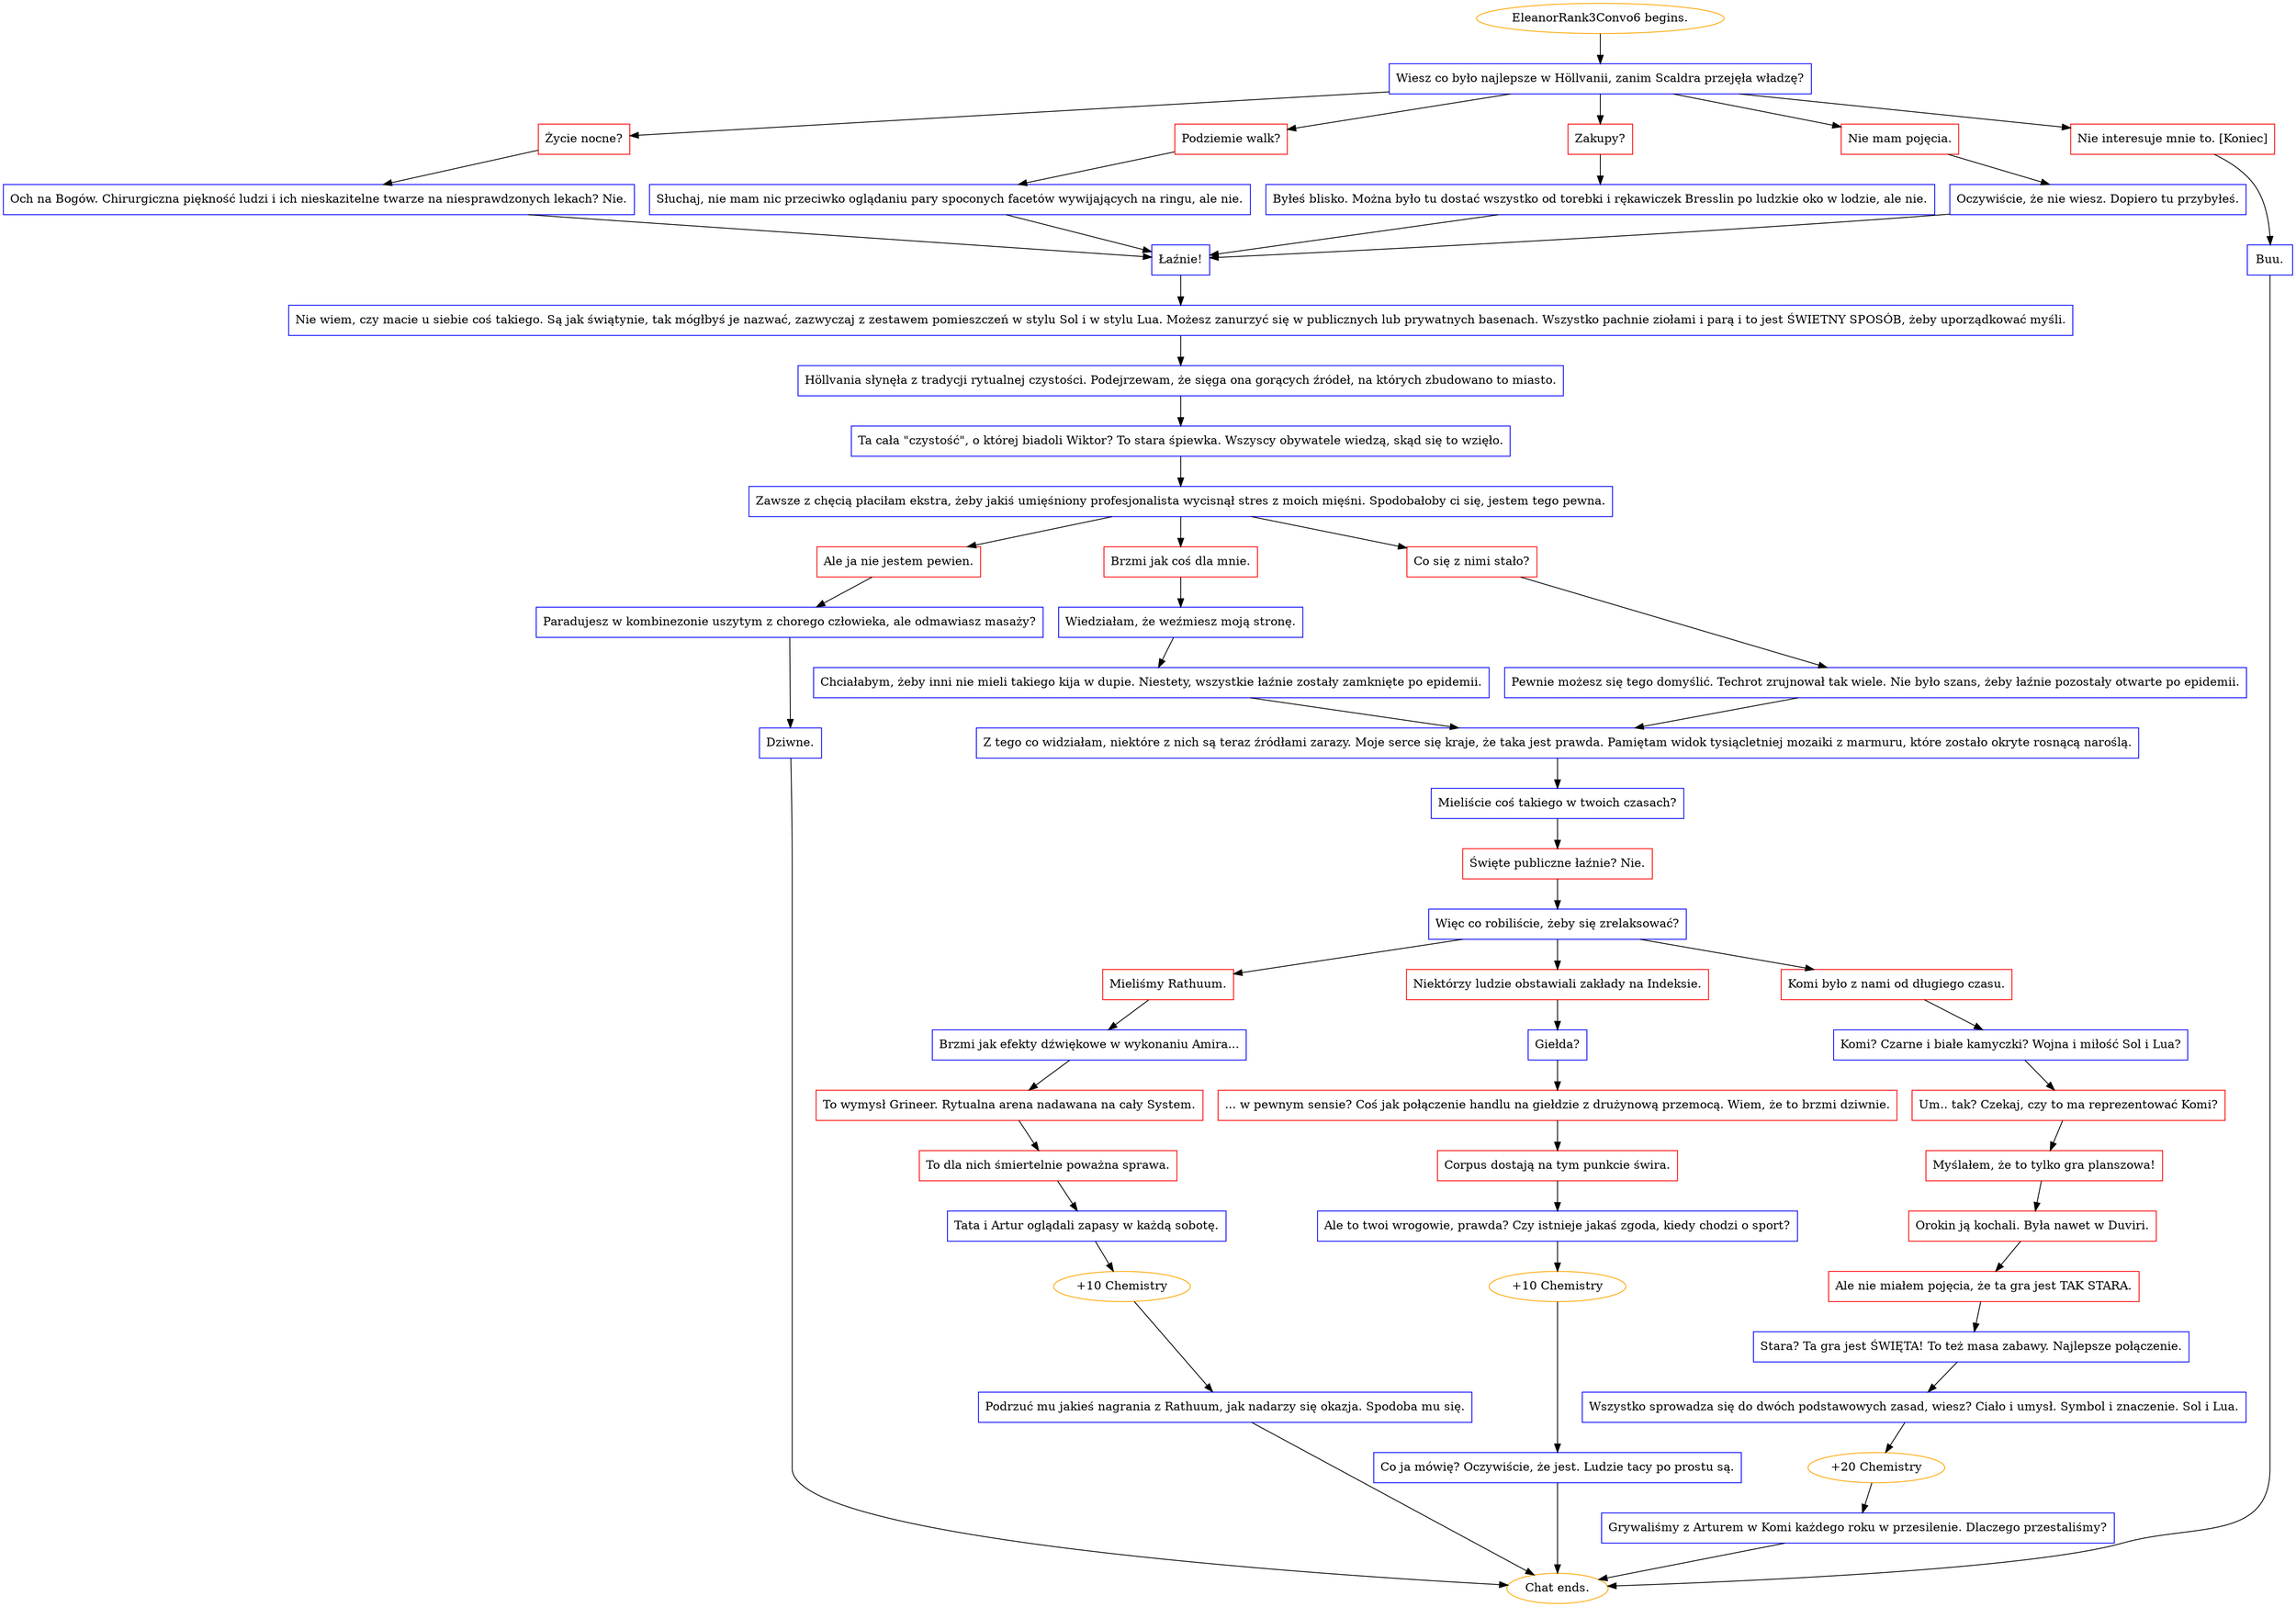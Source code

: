 digraph {
	"EleanorRank3Convo6 begins." [color=orange];
		"EleanorRank3Convo6 begins." -> j3192646137;
	j3192646137 [label="Wiesz co było najlepsze w Höllvanii, zanim Scaldra przejęła władzę?",shape=box,color=blue];
		j3192646137 -> j1428939187;
		j3192646137 -> j3400489954;
		j3192646137 -> j2467767876;
		j3192646137 -> j1071546571;
		j3192646137 -> j3680953464;
	j1428939187 [label="Życie nocne?",shape=box,color=red];
		j1428939187 -> j1386386289;
	j3400489954 [label="Podziemie walk?",shape=box,color=red];
		j3400489954 -> j2178621494;
	j2467767876 [label="Zakupy?",shape=box,color=red];
		j2467767876 -> j859798765;
	j1071546571 [label="Nie mam pojęcia.",shape=box,color=red];
		j1071546571 -> j1346392817;
	j3680953464 [label="Nie interesuje mnie to. [Koniec]",shape=box,color=red];
		j3680953464 -> j2576981403;
	j1386386289 [label="Och na Bogów. Chirurgiczna piękność ludzi i ich nieskazitelne twarze na niesprawdzonych lekach? Nie.",shape=box,color=blue];
		j1386386289 -> j765643144;
	j2178621494 [label="Słuchaj, nie mam nic przeciwko oglądaniu pary spoconych facetów wywijających na ringu, ale nie.",shape=box,color=blue];
		j2178621494 -> j765643144;
	j859798765 [label="Byłeś blisko. Można było tu dostać wszystko od torebki i rękawiczek Bresslin po ludzkie oko w lodzie, ale nie.",shape=box,color=blue];
		j859798765 -> j765643144;
	j1346392817 [label="Oczywiście, że nie wiesz. Dopiero tu przybyłeś.",shape=box,color=blue];
		j1346392817 -> j765643144;
	j2576981403 [label="Buu.",shape=box,color=blue];
		j2576981403 -> "Chat ends.";
	j765643144 [label="Łaźnie!",shape=box,color=blue];
		j765643144 -> j1711507301;
	"Chat ends." [color=orange];
	j1711507301 [label="Nie wiem, czy macie u siebie coś takiego. Są jak świątynie, tak mógłbyś je nazwać, zazwyczaj z zestawem pomieszczeń w stylu Sol i w stylu Lua. Możesz zanurzyć się w publicznych lub prywatnych basenach. Wszystko pachnie ziołami i parą i to jest ŚWIETNY SPOSÓB, żeby uporządkować myśli.",shape=box,color=blue];
		j1711507301 -> j3712525148;
	j3712525148 [label="Höllvania słynęła z tradycji rytualnej czystości. Podejrzewam, że sięga ona gorących źródeł, na których zbudowano to miasto.",shape=box,color=blue];
		j3712525148 -> j1735495319;
	j1735495319 [label="Ta cała \"czystość\", o której biadoli Wiktor? To stara śpiewka. Wszyscy obywatele wiedzą, skąd się to wzięło.",shape=box,color=blue];
		j1735495319 -> j954363283;
	j954363283 [label="Zawsze z chęcią płaciłam ekstra, żeby jakiś umięśniony profesjonalista wycisnął stres z moich mięśni. Spodobałoby ci się, jestem tego pewna.",shape=box,color=blue];
		j954363283 -> j619090555;
		j954363283 -> j4287807248;
		j954363283 -> j3912986528;
	j619090555 [label="Ale ja nie jestem pewien.",shape=box,color=red];
		j619090555 -> j807885630;
	j4287807248 [label="Brzmi jak coś dla mnie.",shape=box,color=red];
		j4287807248 -> j4262915910;
	j3912986528 [label="Co się z nimi stało?",shape=box,color=red];
		j3912986528 -> j1688562049;
	j807885630 [label="Paradujesz w kombinezonie uszytym z chorego człowieka, ale odmawiasz masaży?",shape=box,color=blue];
		j807885630 -> j391919280;
	j4262915910 [label="Wiedziałam, że weźmiesz moją stronę.",shape=box,color=blue];
		j4262915910 -> j3166395288;
	j1688562049 [label="Pewnie możesz się tego domyślić. Techrot zrujnował tak wiele. Nie było szans, żeby łaźnie pozostały otwarte po epidemii.",shape=box,color=blue];
		j1688562049 -> j1844547265;
	j391919280 [label="Dziwne.",shape=box,color=blue];
		j391919280 -> "Chat ends.";
	j3166395288 [label="Chciałabym, żeby inni nie mieli takiego kija w dupie. Niestety, wszystkie łaźnie zostały zamknięte po epidemii.",shape=box,color=blue];
		j3166395288 -> j1844547265;
	j1844547265 [label="Z tego co widziałam, niektóre z nich są teraz źródłami zarazy. Moje serce się kraje, że taka jest prawda. Pamiętam widok tysiącletniej mozaiki z marmuru, które zostało okryte rosnącą naroślą.",shape=box,color=blue];
		j1844547265 -> j1773715731;
	j1773715731 [label="Mieliście coś takiego w twoich czasach?",shape=box,color=blue];
		j1773715731 -> j217642133;
	j217642133 [label="Święte publiczne łaźnie? Nie.",shape=box,color=red];
		j217642133 -> j4007411;
	j4007411 [label="Więc co robiliście, żeby się zrelaksować?",shape=box,color=blue];
		j4007411 -> j594231901;
		j4007411 -> j129728146;
		j4007411 -> j1983216963;
	j594231901 [label="Mieliśmy Rathuum.",shape=box,color=red];
		j594231901 -> j3944798233;
	j129728146 [label="Niektórzy ludzie obstawiali zakłady na Indeksie.",shape=box,color=red];
		j129728146 -> j606538158;
	j1983216963 [label="Komi było z nami od długiego czasu.",shape=box,color=red];
		j1983216963 -> j4258144581;
	j3944798233 [label="Brzmi jak efekty dźwiękowe w wykonaniu Amira...",shape=box,color=blue];
		j3944798233 -> j2646216283;
	j606538158 [label="Giełda?",shape=box,color=blue];
		j606538158 -> j13259050;
	j4258144581 [label="Komi? Czarne i białe kamyczki? Wojna i miłość Sol i Lua?",shape=box,color=blue];
		j4258144581 -> j1712014227;
	j2646216283 [label="To wymysł Grineer. Rytualna arena nadawana na cały System.",shape=box,color=red];
		j2646216283 -> j995154855;
	j13259050 [label="... w pewnym sensie? Coś jak połączenie handlu na giełdzie z drużynową przemocą. Wiem, że to brzmi dziwnie.",shape=box,color=red];
		j13259050 -> j3089157066;
	j1712014227 [label="Um.. tak? Czekaj, czy to ma reprezentować Komi?",shape=box,color=red];
		j1712014227 -> j2330946655;
	j995154855 [label="To dla nich śmiertelnie poważna sprawa.",shape=box,color=red];
		j995154855 -> j1877314228;
	j3089157066 [label="Corpus dostają na tym punkcie świra.",shape=box,color=red];
		j3089157066 -> j3355623272;
	j2330946655 [label="Myślałem, że to tylko gra planszowa!",shape=box,color=red];
		j2330946655 -> j2665492653;
	j1877314228 [label="Tata i Artur oglądali zapasy w każdą sobotę.",shape=box,color=blue];
		j1877314228 -> j4138338994;
	j3355623272 [label="Ale to twoi wrogowie, prawda? Czy istnieje jakaś zgoda, kiedy chodzi o sport?",shape=box,color=blue];
		j3355623272 -> j1503124132;
	j2665492653 [label="Orokin ją kochali. Była nawet w Duviri.",shape=box,color=red];
		j2665492653 -> j164111985;
	j4138338994 [label="+10 Chemistry",color=orange];
		j4138338994 -> j1303694204;
	j1503124132 [label="+10 Chemistry",color=orange];
		j1503124132 -> j3549372284;
	j164111985 [label="Ale nie miałem pojęcia, że ta gra jest TAK STARA.",shape=box,color=red];
		j164111985 -> j608602103;
	j1303694204 [label="Podrzuć mu jakieś nagrania z Rathuum, jak nadarzy się okazja. Spodoba mu się.",shape=box,color=blue];
		j1303694204 -> "Chat ends.";
	j3549372284 [label="Co ja mówię? Oczywiście, że jest. Ludzie tacy po prostu są.",shape=box,color=blue];
		j3549372284 -> "Chat ends.";
	j608602103 [label="Stara? Ta gra jest ŚWIĘTA! To też masa zabawy. Najlepsze połączenie.",shape=box,color=blue];
		j608602103 -> j376332229;
	j376332229 [label="Wszystko sprowadza się do dwóch podstawowych zasad, wiesz? Ciało i umysł. Symbol i znaczenie. Sol i Lua.",shape=box,color=blue];
		j376332229 -> j3089132985;
	j3089132985 [label="+20 Chemistry",color=orange];
		j3089132985 -> j1524121221;
	j1524121221 [label="Grywaliśmy z Arturem w Komi każdego roku w przesilenie. Dlaczego przestaliśmy?",shape=box,color=blue];
		j1524121221 -> "Chat ends.";
}